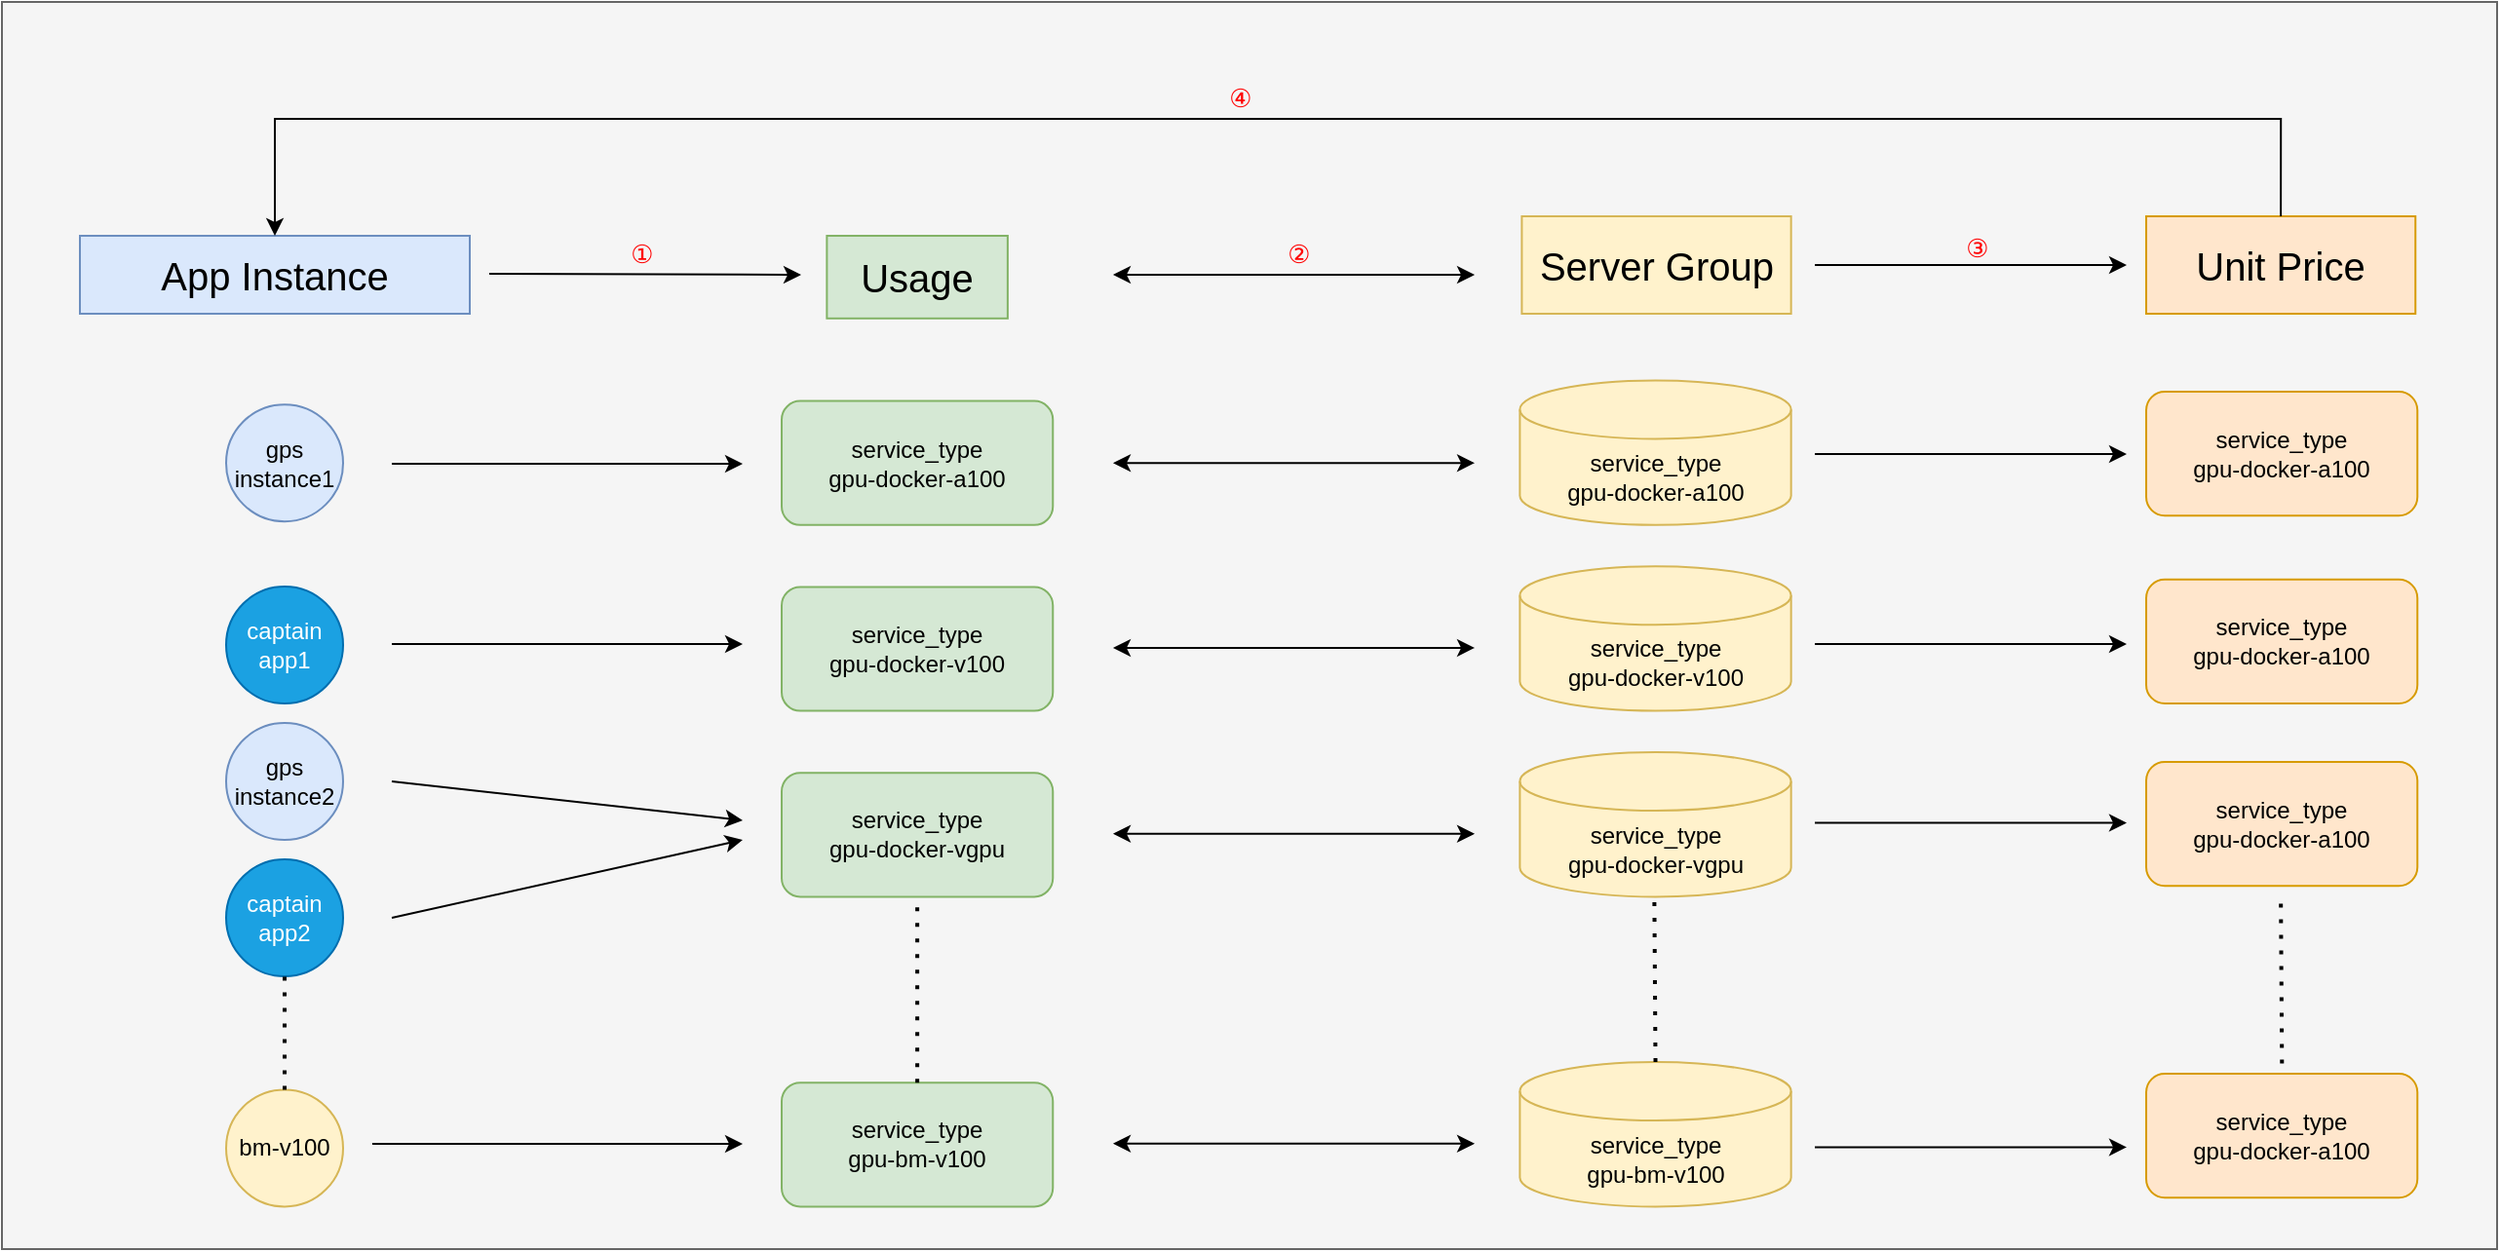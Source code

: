 <mxfile version="21.3.0" type="github">
  <diagram name="Page-1" id="6a6OOwxo6Y9_htjvIanm">
    <mxGraphModel dx="1434" dy="748" grid="1" gridSize="10" guides="1" tooltips="1" connect="1" arrows="1" fold="1" page="1" pageScale="1" pageWidth="850" pageHeight="1100" math="0" shadow="0">
      <root>
        <mxCell id="0" />
        <mxCell id="1" parent="0" />
        <mxCell id="-UJmYH7cU9t-iPEf6zQ2-1" value="" style="rounded=0;whiteSpace=wrap;html=1;fillColor=#f5f5f5;fontColor=#333333;strokeColor=#666666;" parent="1" vertex="1">
          <mxGeometry x="280" width="1280" height="640" as="geometry" />
        </mxCell>
        <mxCell id="wqtQaAzmY_qlGZJuY417-5" value="" style="group" parent="1" vertex="1" connectable="0">
          <mxGeometry x="849.999" y="120" width="347.826" height="498.2" as="geometry" />
        </mxCell>
        <mxCell id="UZ_lWxhkcz9oKxHN5GgZ-26" value="" style="endArrow=classic;startArrow=classic;html=1;rounded=0;" parent="wqtQaAzmY_qlGZJuY417-5" edge="1">
          <mxGeometry width="50" height="50" relative="1" as="geometry">
            <mxPoint y="116.6" as="sourcePoint" />
            <mxPoint x="185.507" y="116.6" as="targetPoint" />
          </mxGeometry>
        </mxCell>
        <mxCell id="UZ_lWxhkcz9oKxHN5GgZ-27" value="" style="endArrow=classic;startArrow=classic;html=1;rounded=0;" parent="wqtQaAzmY_qlGZJuY417-5" edge="1">
          <mxGeometry width="50" height="50" relative="1" as="geometry">
            <mxPoint y="211.47" as="sourcePoint" />
            <mxPoint x="185.507" y="211.47" as="targetPoint" />
          </mxGeometry>
        </mxCell>
        <mxCell id="UZ_lWxhkcz9oKxHN5GgZ-28" value="" style="endArrow=classic;startArrow=classic;html=1;rounded=0;" parent="wqtQaAzmY_qlGZJuY417-5" edge="1">
          <mxGeometry width="50" height="50" relative="1" as="geometry">
            <mxPoint y="306.87" as="sourcePoint" />
            <mxPoint x="185.507" y="306.87" as="targetPoint" />
          </mxGeometry>
        </mxCell>
        <mxCell id="UZ_lWxhkcz9oKxHN5GgZ-29" value="" style="endArrow=classic;startArrow=classic;html=1;rounded=0;" parent="wqtQaAzmY_qlGZJuY417-5" edge="1">
          <mxGeometry width="50" height="50" relative="1" as="geometry">
            <mxPoint y="465.87" as="sourcePoint" />
            <mxPoint x="185.507" y="465.87" as="targetPoint" />
          </mxGeometry>
        </mxCell>
        <mxCell id="wqtQaAzmY_qlGZJuY417-4" value="" style="group" parent="wqtQaAzmY_qlGZJuY417-5" vertex="1" connectable="0">
          <mxGeometry x="208.696" width="139.13" height="498.2" as="geometry" />
        </mxCell>
        <mxCell id="UZ_lWxhkcz9oKxHN5GgZ-14" value="service_type&lt;br&gt;gpu-docker-a100" style="shape=cylinder3;whiteSpace=wrap;html=1;boundedLbl=1;backgroundOutline=1;size=15;fillColor=#fff2cc;strokeColor=#d6b656;" parent="wqtQaAzmY_qlGZJuY417-4" vertex="1">
          <mxGeometry y="74.2" width="139.13" height="74.2" as="geometry" />
        </mxCell>
        <mxCell id="UZ_lWxhkcz9oKxHN5GgZ-22" value="service_type&lt;br&gt;gpu-docker-v100" style="shape=cylinder3;whiteSpace=wrap;html=1;boundedLbl=1;backgroundOutline=1;size=15;fillColor=#fff2cc;strokeColor=#d6b656;" parent="wqtQaAzmY_qlGZJuY417-4" vertex="1">
          <mxGeometry y="169.6" width="139.13" height="74.2" as="geometry" />
        </mxCell>
        <mxCell id="UZ_lWxhkcz9oKxHN5GgZ-23" value="service_type&lt;br&gt;gpu-docker-vgpu" style="shape=cylinder3;whiteSpace=wrap;html=1;boundedLbl=1;backgroundOutline=1;size=15;fillColor=#fff2cc;strokeColor=#d6b656;" parent="wqtQaAzmY_qlGZJuY417-4" vertex="1">
          <mxGeometry y="265" width="139.13" height="74.2" as="geometry" />
        </mxCell>
        <mxCell id="UZ_lWxhkcz9oKxHN5GgZ-24" value="service_type&lt;br&gt;gpu-bm-v100" style="shape=cylinder3;whiteSpace=wrap;html=1;boundedLbl=1;backgroundOutline=1;size=15;fillColor=#fff2cc;strokeColor=#d6b656;" parent="wqtQaAzmY_qlGZJuY417-4" vertex="1">
          <mxGeometry y="424" width="139.13" height="74.2" as="geometry" />
        </mxCell>
        <mxCell id="UZ_lWxhkcz9oKxHN5GgZ-25" value="" style="endArrow=none;dashed=1;html=1;dashPattern=1 3;strokeWidth=2;rounded=0;entryX=0.5;entryY=1;entryDx=0;entryDy=0;" parent="wqtQaAzmY_qlGZJuY417-4" edge="1">
          <mxGeometry width="50" height="50" relative="1" as="geometry">
            <mxPoint x="69.565" y="424" as="sourcePoint" />
            <mxPoint x="68.986" y="339.2" as="targetPoint" />
          </mxGeometry>
        </mxCell>
        <mxCell id="UZ_lWxhkcz9oKxHN5GgZ-20" value="Server Group" style="text;html=1;strokeColor=#d6b656;fillColor=#fff2cc;align=center;verticalAlign=middle;whiteSpace=wrap;rounded=0;strokeWidth=1;fontSize=20;fontStyle=0" parent="wqtQaAzmY_qlGZJuY417-4" vertex="1">
          <mxGeometry x="1.006" y="-10" width="138.12" height="50" as="geometry" />
        </mxCell>
        <mxCell id="wqtQaAzmY_qlGZJuY417-12" value="" style="endArrow=classic;startArrow=classic;html=1;rounded=0;" parent="wqtQaAzmY_qlGZJuY417-5" edge="1">
          <mxGeometry width="50" height="50" relative="1" as="geometry">
            <mxPoint y="20.0" as="sourcePoint" />
            <mxPoint x="185.507" y="20.0" as="targetPoint" />
          </mxGeometry>
        </mxCell>
        <mxCell id="fYUKvo4O5BkE0VqFEnyK-54" value="②" style="edgeLabel;html=1;align=center;verticalAlign=middle;resizable=0;points=[];fontColor=#FF0000;labelBackgroundColor=none;fontSize=13;" vertex="1" connectable="0" parent="wqtQaAzmY_qlGZJuY417-12">
          <mxGeometry x="0.024" y="1" relative="1" as="geometry">
            <mxPoint y="-10" as="offset" />
          </mxGeometry>
        </mxCell>
        <mxCell id="wqtQaAzmY_qlGZJuY417-7" value="" style="group" parent="1" vertex="1" connectable="0">
          <mxGeometry x="680" y="120" width="139.13" height="498.2" as="geometry" />
        </mxCell>
        <mxCell id="UZ_lWxhkcz9oKxHN5GgZ-2" value="service_type&lt;br&gt;gpu-docker-a100" style="rounded=1;whiteSpace=wrap;html=1;fillColor=#d5e8d4;strokeColor=#82b366;" parent="wqtQaAzmY_qlGZJuY417-7" vertex="1">
          <mxGeometry y="84.8" width="139.13" height="63.6" as="geometry" />
        </mxCell>
        <mxCell id="UZ_lWxhkcz9oKxHN5GgZ-3" value="service_type&lt;br&gt;gpu-docker-v100" style="rounded=1;whiteSpace=wrap;html=1;fillColor=#d5e8d4;strokeColor=#82b366;" parent="wqtQaAzmY_qlGZJuY417-7" vertex="1">
          <mxGeometry y="180.2" width="139.13" height="63.6" as="geometry" />
        </mxCell>
        <mxCell id="UZ_lWxhkcz9oKxHN5GgZ-6" value="service_type&lt;br&gt;gpu-docker-vgpu" style="rounded=1;whiteSpace=wrap;html=1;fillColor=#d5e8d4;strokeColor=#82b366;" parent="wqtQaAzmY_qlGZJuY417-7" vertex="1">
          <mxGeometry y="275.6" width="139.13" height="63.6" as="geometry" />
        </mxCell>
        <mxCell id="UZ_lWxhkcz9oKxHN5GgZ-7" value="service_type&lt;br&gt;gpu-bm-v100" style="rounded=1;whiteSpace=wrap;html=1;fillColor=#d5e8d4;strokeColor=#82b366;" parent="wqtQaAzmY_qlGZJuY417-7" vertex="1">
          <mxGeometry y="434.6" width="139.13" height="63.6" as="geometry" />
        </mxCell>
        <mxCell id="UZ_lWxhkcz9oKxHN5GgZ-10" value="Usage" style="text;html=1;strokeColor=#82b366;fillColor=#d5e8d4;align=center;verticalAlign=middle;whiteSpace=wrap;rounded=0;strokeWidth=1;fontSize=20;fontStyle=0" parent="wqtQaAzmY_qlGZJuY417-7" vertex="1">
          <mxGeometry x="23.188" width="92.754" height="42.4" as="geometry" />
        </mxCell>
        <mxCell id="UZ_lWxhkcz9oKxHN5GgZ-11" value="" style="endArrow=none;dashed=1;html=1;dashPattern=1 3;strokeWidth=2;rounded=0;exitX=0.5;exitY=0;exitDx=0;exitDy=0;entryX=0.5;entryY=1;entryDx=0;entryDy=0;" parent="wqtQaAzmY_qlGZJuY417-7" source="UZ_lWxhkcz9oKxHN5GgZ-7" target="UZ_lWxhkcz9oKxHN5GgZ-6" edge="1">
          <mxGeometry width="50" height="50" relative="1" as="geometry">
            <mxPoint x="69.565" y="424" as="sourcePoint" />
            <mxPoint x="69.565" y="360.4" as="targetPoint" />
          </mxGeometry>
        </mxCell>
        <mxCell id="wqtQaAzmY_qlGZJuY417-9" value="App Instance" style="text;html=1;strokeColor=#6c8ebf;fillColor=#dae8fc;align=center;verticalAlign=middle;whiteSpace=wrap;rounded=0;strokeWidth=1;fontSize=20;fontStyle=0" parent="1" vertex="1">
          <mxGeometry x="320" y="120" width="200" height="40" as="geometry" />
        </mxCell>
        <mxCell id="wqtQaAzmY_qlGZJuY417-11" value="gps instance1" style="ellipse;whiteSpace=wrap;html=1;aspect=fixed;fillColor=#dae8fc;strokeColor=#6c8ebf;" parent="1" vertex="1">
          <mxGeometry x="395" y="206.6" width="60" height="60" as="geometry" />
        </mxCell>
        <mxCell id="fYUKvo4O5BkE0VqFEnyK-1" value="captain&lt;br&gt;app1" style="ellipse;whiteSpace=wrap;html=1;aspect=fixed;fillColor=#1ba1e2;strokeColor=#006EAF;fontColor=#ffffff;" vertex="1" parent="1">
          <mxGeometry x="395" y="300" width="60" height="60" as="geometry" />
        </mxCell>
        <mxCell id="fYUKvo4O5BkE0VqFEnyK-2" value="gps&lt;br&gt;instance2" style="ellipse;whiteSpace=wrap;html=1;aspect=fixed;fillColor=#dae8fc;strokeColor=#6c8ebf;" vertex="1" parent="1">
          <mxGeometry x="395" y="370" width="60" height="60" as="geometry" />
        </mxCell>
        <mxCell id="fYUKvo4O5BkE0VqFEnyK-3" value="captain&lt;br&gt;app2" style="ellipse;whiteSpace=wrap;html=1;aspect=fixed;fillColor=#1ba1e2;strokeColor=#006EAF;fontColor=#ffffff;" vertex="1" parent="1">
          <mxGeometry x="395" y="440" width="60" height="60" as="geometry" />
        </mxCell>
        <mxCell id="fYUKvo4O5BkE0VqFEnyK-12" value="bm-v100" style="ellipse;whiteSpace=wrap;html=1;aspect=fixed;fillColor=#fff2cc;strokeColor=#d6b656;" vertex="1" parent="1">
          <mxGeometry x="395" y="558.2" width="60" height="60" as="geometry" />
        </mxCell>
        <mxCell id="fYUKvo4O5BkE0VqFEnyK-15" value="" style="endArrow=classic;html=1;rounded=0;" edge="1" parent="1">
          <mxGeometry width="50" height="50" relative="1" as="geometry">
            <mxPoint x="480" y="329.5" as="sourcePoint" />
            <mxPoint x="660" y="329.5" as="targetPoint" />
          </mxGeometry>
        </mxCell>
        <mxCell id="fYUKvo4O5BkE0VqFEnyK-16" value="" style="endArrow=classic;html=1;rounded=0;" edge="1" parent="1">
          <mxGeometry width="50" height="50" relative="1" as="geometry">
            <mxPoint x="530" y="139.5" as="sourcePoint" />
            <mxPoint x="690" y="140" as="targetPoint" />
          </mxGeometry>
        </mxCell>
        <mxCell id="fYUKvo4O5BkE0VqFEnyK-53" value="①" style="edgeLabel;html=1;align=center;verticalAlign=middle;resizable=0;points=[];labelBackgroundColor=none;fontColor=#FF0000;fontSize=13;" vertex="1" connectable="0" parent="fYUKvo4O5BkE0VqFEnyK-16">
          <mxGeometry x="-0.025" y="1" relative="1" as="geometry">
            <mxPoint y="-10" as="offset" />
          </mxGeometry>
        </mxCell>
        <mxCell id="fYUKvo4O5BkE0VqFEnyK-17" value="" style="endArrow=classic;html=1;rounded=0;" edge="1" parent="1">
          <mxGeometry width="50" height="50" relative="1" as="geometry">
            <mxPoint x="480" y="400" as="sourcePoint" />
            <mxPoint x="660" y="420" as="targetPoint" />
          </mxGeometry>
        </mxCell>
        <mxCell id="fYUKvo4O5BkE0VqFEnyK-19" value="" style="endArrow=classic;html=1;rounded=0;" edge="1" parent="1">
          <mxGeometry width="50" height="50" relative="1" as="geometry">
            <mxPoint x="480" y="470" as="sourcePoint" />
            <mxPoint x="660" y="430" as="targetPoint" />
          </mxGeometry>
        </mxCell>
        <mxCell id="fYUKvo4O5BkE0VqFEnyK-20" value="" style="endArrow=classic;html=1;rounded=0;" edge="1" parent="1">
          <mxGeometry width="50" height="50" relative="1" as="geometry">
            <mxPoint x="480" y="237" as="sourcePoint" />
            <mxPoint x="660" y="237" as="targetPoint" />
          </mxGeometry>
        </mxCell>
        <mxCell id="fYUKvo4O5BkE0VqFEnyK-21" value="" style="endArrow=classic;html=1;rounded=0;" edge="1" parent="1">
          <mxGeometry width="50" height="50" relative="1" as="geometry">
            <mxPoint x="470" y="586" as="sourcePoint" />
            <mxPoint x="660" y="586" as="targetPoint" />
          </mxGeometry>
        </mxCell>
        <mxCell id="fYUKvo4O5BkE0VqFEnyK-25" value="Unit Price" style="text;html=1;strokeColor=#d79b00;fillColor=#ffe6cc;align=center;verticalAlign=middle;whiteSpace=wrap;rounded=0;strokeWidth=1;fontSize=20;fontStyle=0" vertex="1" parent="1">
          <mxGeometry x="1380" y="110" width="138.12" height="50" as="geometry" />
        </mxCell>
        <mxCell id="fYUKvo4O5BkE0VqFEnyK-26" value="" style="endArrow=none;dashed=1;html=1;dashPattern=1 3;strokeWidth=2;rounded=0;exitX=0.5;exitY=0;exitDx=0;exitDy=0;entryX=0.5;entryY=1;entryDx=0;entryDy=0;" edge="1" parent="1" source="fYUKvo4O5BkE0VqFEnyK-12" target="fYUKvo4O5BkE0VqFEnyK-3">
          <mxGeometry width="50" height="50" relative="1" as="geometry">
            <mxPoint x="760" y="565" as="sourcePoint" />
            <mxPoint x="760" y="469" as="targetPoint" />
          </mxGeometry>
        </mxCell>
        <mxCell id="fYUKvo4O5BkE0VqFEnyK-28" value="service_type&lt;br&gt;gpu-docker-a100" style="rounded=1;whiteSpace=wrap;html=1;fillColor=#ffe6cc;strokeColor=#d79b00;" vertex="1" parent="1">
          <mxGeometry x="1380" y="200" width="139.13" height="63.6" as="geometry" />
        </mxCell>
        <mxCell id="fYUKvo4O5BkE0VqFEnyK-29" value="service_type&lt;br&gt;gpu-docker-a100" style="rounded=1;whiteSpace=wrap;html=1;fillColor=#ffe6cc;strokeColor=#d79b00;" vertex="1" parent="1">
          <mxGeometry x="1380" y="296.4" width="139.13" height="63.6" as="geometry" />
        </mxCell>
        <mxCell id="fYUKvo4O5BkE0VqFEnyK-30" value="service_type&lt;br&gt;gpu-docker-a100" style="rounded=1;whiteSpace=wrap;html=1;fillColor=#ffe6cc;strokeColor=#d79b00;" vertex="1" parent="1">
          <mxGeometry x="1380" y="390" width="139.13" height="63.6" as="geometry" />
        </mxCell>
        <mxCell id="fYUKvo4O5BkE0VqFEnyK-31" value="service_type&lt;br&gt;gpu-docker-a100" style="rounded=1;whiteSpace=wrap;html=1;fillColor=#ffe6cc;strokeColor=#d79b00;" vertex="1" parent="1">
          <mxGeometry x="1380" y="550" width="139.13" height="63.6" as="geometry" />
        </mxCell>
        <mxCell id="fYUKvo4O5BkE0VqFEnyK-32" value="" style="endArrow=none;dashed=1;html=1;dashPattern=1 3;strokeWidth=2;rounded=0;entryX=0.5;entryY=1;entryDx=0;entryDy=0;" edge="1" parent="1">
          <mxGeometry width="50" height="50" relative="1" as="geometry">
            <mxPoint x="1449.65" y="544.8" as="sourcePoint" />
            <mxPoint x="1449.07" y="460.0" as="targetPoint" />
          </mxGeometry>
        </mxCell>
        <mxCell id="fYUKvo4O5BkE0VqFEnyK-38" value="" style="endArrow=classic;html=1;rounded=0;" edge="1" parent="1">
          <mxGeometry width="50" height="50" relative="1" as="geometry">
            <mxPoint x="1210" y="135" as="sourcePoint" />
            <mxPoint x="1370" y="135" as="targetPoint" />
          </mxGeometry>
        </mxCell>
        <mxCell id="fYUKvo4O5BkE0VqFEnyK-55" value="③" style="edgeLabel;html=1;align=center;verticalAlign=middle;resizable=0;points=[];labelBackgroundColor=none;fontColor=#FF0000;fontSize=13;" vertex="1" connectable="0" parent="fYUKvo4O5BkE0VqFEnyK-38">
          <mxGeometry x="0.075" y="4" relative="1" as="geometry">
            <mxPoint x="-3" y="-5" as="offset" />
          </mxGeometry>
        </mxCell>
        <mxCell id="fYUKvo4O5BkE0VqFEnyK-39" value="" style="endArrow=classic;html=1;rounded=0;" edge="1" parent="1">
          <mxGeometry width="50" height="50" relative="1" as="geometry">
            <mxPoint x="1210" y="232" as="sourcePoint" />
            <mxPoint x="1370" y="232" as="targetPoint" />
          </mxGeometry>
        </mxCell>
        <mxCell id="fYUKvo4O5BkE0VqFEnyK-40" value="" style="endArrow=classic;html=1;rounded=0;" edge="1" parent="1">
          <mxGeometry width="50" height="50" relative="1" as="geometry">
            <mxPoint x="1210" y="329.5" as="sourcePoint" />
            <mxPoint x="1370" y="329.5" as="targetPoint" />
          </mxGeometry>
        </mxCell>
        <mxCell id="fYUKvo4O5BkE0VqFEnyK-41" value="" style="endArrow=classic;html=1;rounded=0;" edge="1" parent="1">
          <mxGeometry width="50" height="50" relative="1" as="geometry">
            <mxPoint x="1210" y="421.3" as="sourcePoint" />
            <mxPoint x="1370" y="421.3" as="targetPoint" />
          </mxGeometry>
        </mxCell>
        <mxCell id="fYUKvo4O5BkE0VqFEnyK-42" value="" style="endArrow=classic;html=1;rounded=0;" edge="1" parent="1">
          <mxGeometry width="50" height="50" relative="1" as="geometry">
            <mxPoint x="1210" y="587.7" as="sourcePoint" />
            <mxPoint x="1370" y="587.7" as="targetPoint" />
          </mxGeometry>
        </mxCell>
        <mxCell id="fYUKvo4O5BkE0VqFEnyK-51" style="edgeStyle=orthogonalEdgeStyle;rounded=0;orthogonalLoop=1;jettySize=auto;html=1;exitX=0.5;exitY=0;exitDx=0;exitDy=0;entryX=0.5;entryY=0;entryDx=0;entryDy=0;strokeWidth=1;" edge="1" parent="1" source="fYUKvo4O5BkE0VqFEnyK-25" target="wqtQaAzmY_qlGZJuY417-9">
          <mxGeometry relative="1" as="geometry">
            <mxPoint x="920" y="20" as="targetPoint" />
            <Array as="points">
              <mxPoint x="1449" y="60" />
              <mxPoint x="420" y="60" />
            </Array>
          </mxGeometry>
        </mxCell>
        <mxCell id="fYUKvo4O5BkE0VqFEnyK-56" value="④" style="edgeLabel;html=1;align=center;verticalAlign=middle;resizable=0;points=[];labelBackgroundColor=none;fontSize=13;fontColor=#FF0000;" vertex="1" connectable="0" parent="fYUKvo4O5BkE0VqFEnyK-51">
          <mxGeometry x="0.025" y="-4" relative="1" as="geometry">
            <mxPoint y="-7" as="offset" />
          </mxGeometry>
        </mxCell>
      </root>
    </mxGraphModel>
  </diagram>
</mxfile>
